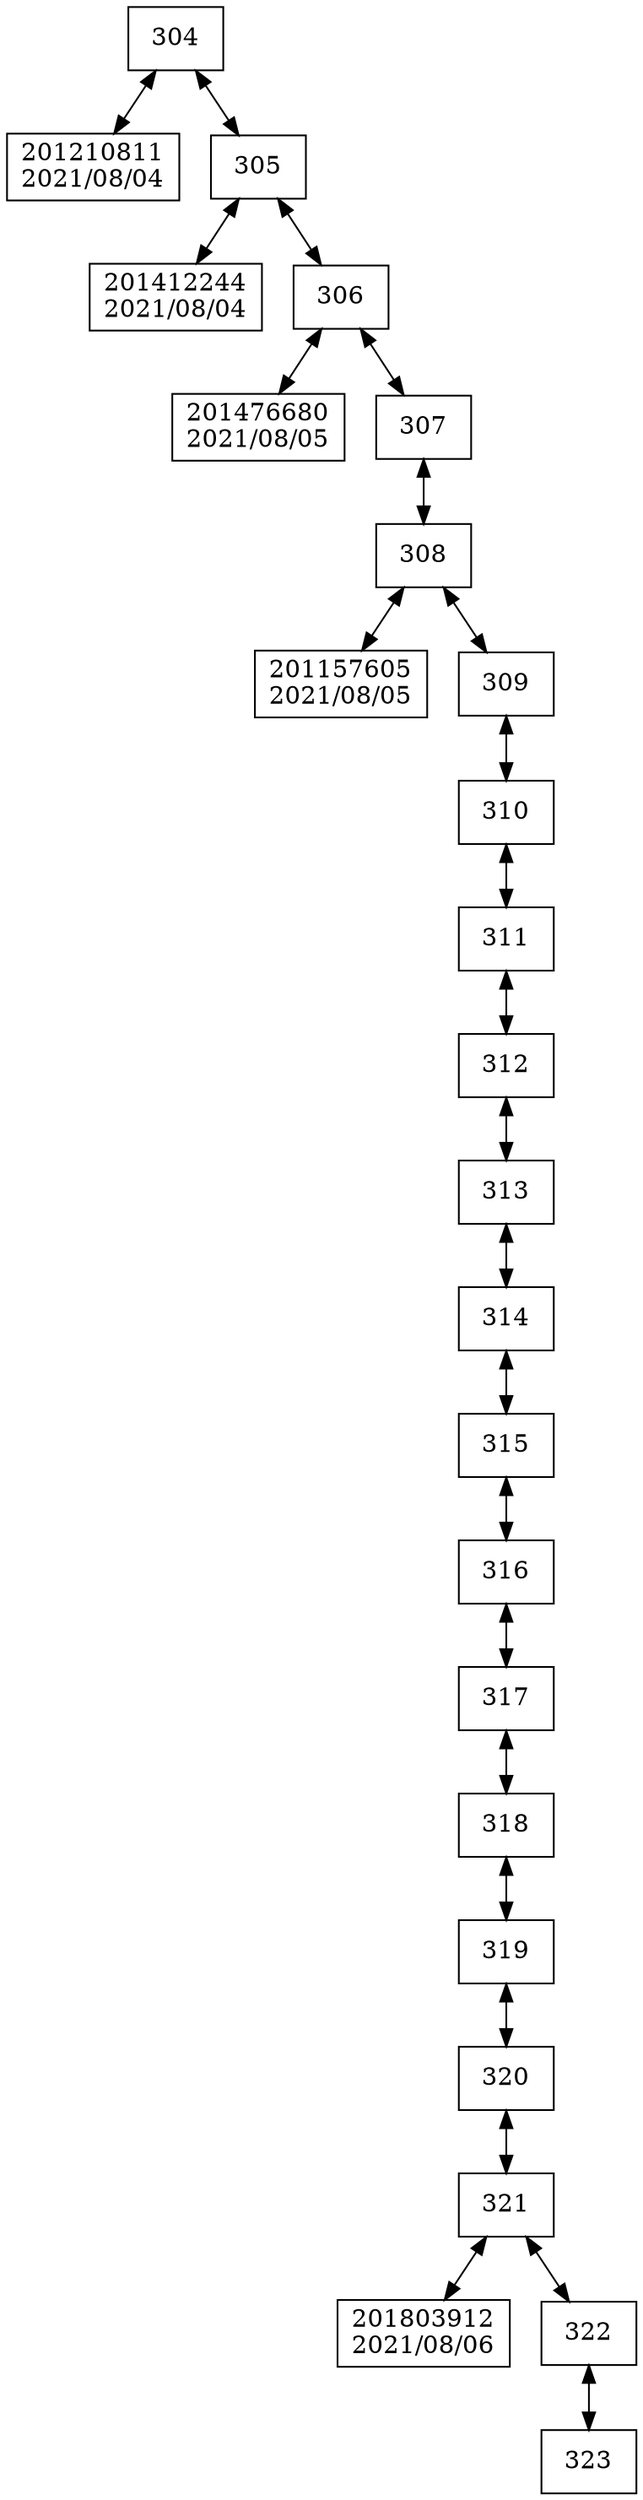 digraph G{
 rankdir = TB; 
node [shape=box]; 
compound=true; 
"304"[label="304"];
"201210811"[label="201210811
2021/08/04"];
"305"[label="305"];
"201412244"[label="201412244
2021/08/04"];
"306"[label="306"];
"201476680"[label="201476680
2021/08/05"];
"307"[label="307"];
"308"[label="308"];
"201157605"[label="201157605
2021/08/05"];
"309"[label="309"];
"310"[label="310"];
"311"[label="311"];
"312"[label="312"];
"313"[label="313"];
"314"[label="314"];
"315"[label="315"];
"316"[label="316"];
"317"[label="317"];
"318"[label="318"];
"319"[label="319"];
"320"[label="320"];
"321"[label="321"];
"201803912"[label="201803912
2021/08/06"];
"322"[label="322"];
"323"[label="323"];
"304" -> "201210811"[dir="both"];
"304" -> "305"[dir="both"];
"305" -> "201412244"[dir="both"];
"305" -> "306"[dir="both"];
"306" -> "201476680"[dir="both"];
"306" -> "307"[dir="both"];
"307" -> "308"[dir="both"];
"308" -> "201157605"[dir="both"];
"308" -> "309"[dir="both"];
"309" -> "310"[dir="both"];
"310" -> "311"[dir="both"];
"311" -> "312"[dir="both"];
"312" -> "313"[dir="both"];
"313" -> "314"[dir="both"];
"314" -> "315"[dir="both"];
"315" -> "316"[dir="both"];
"316" -> "317"[dir="both"];
"317" -> "318"[dir="both"];
"318" -> "319"[dir="both"];
"319" -> "320"[dir="both"];
"320" -> "321"[dir="both"];
"321" -> "201803912"[dir="both"];
"321" -> "322"[dir="both"];
"322" -> "323"[dir="both"];

}

